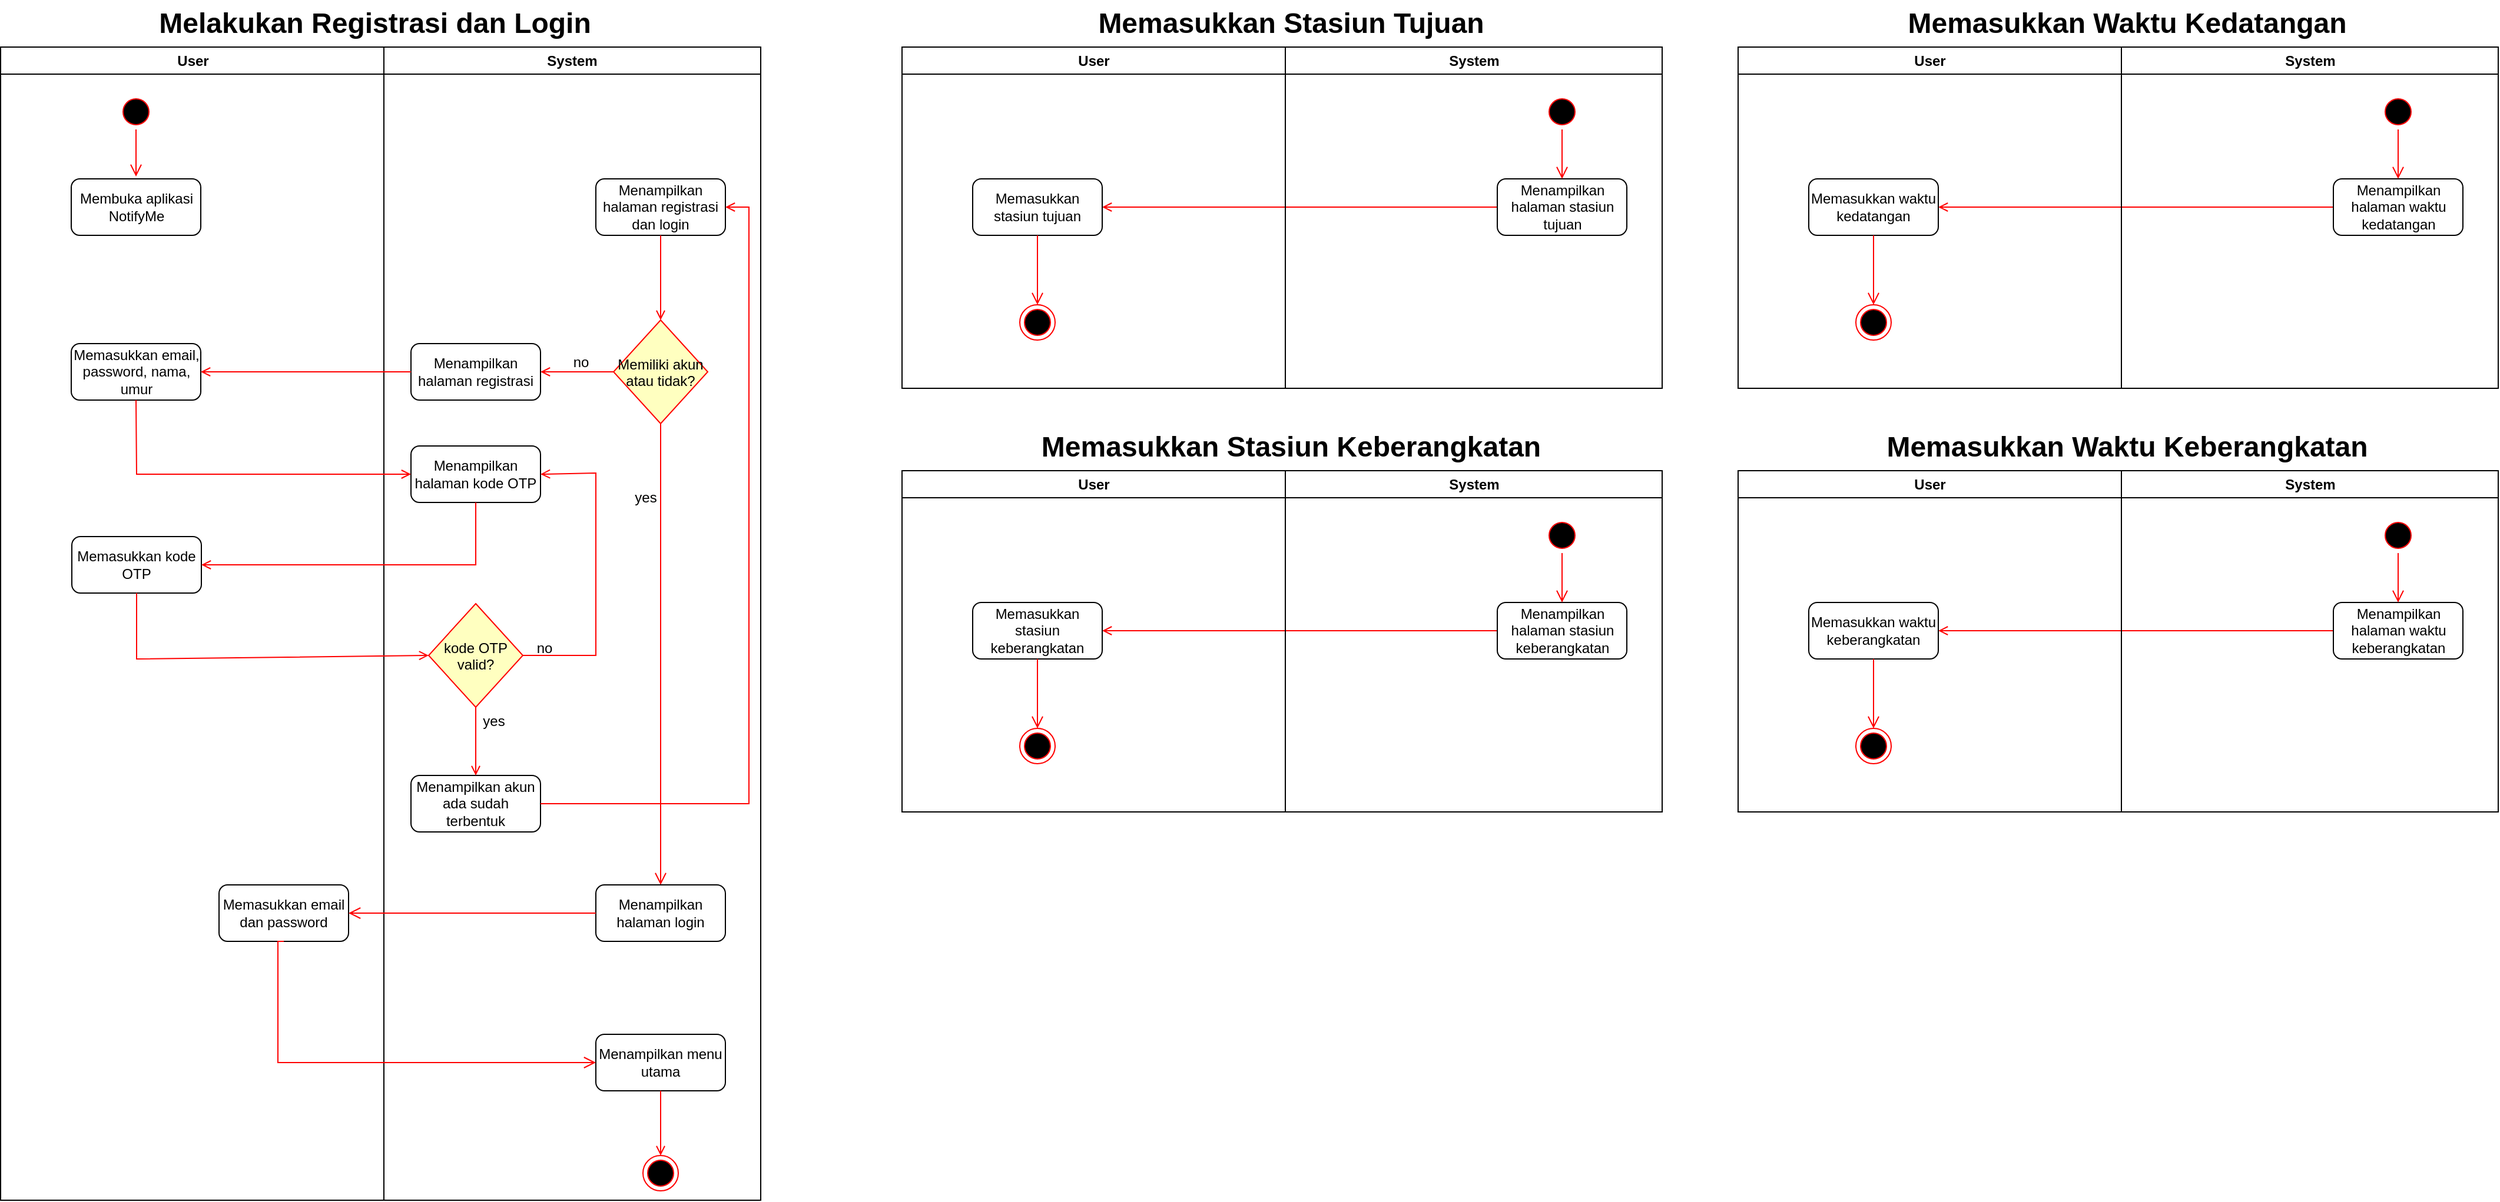 <mxfile version="22.1.8" type="github">
  <diagram name="Page-1" id="e7e014a7-5840-1c2e-5031-d8a46d1fe8dd">
    <mxGraphModel dx="3447" dy="2623" grid="1" gridSize="10" guides="1" tooltips="1" connect="1" arrows="1" fold="1" page="1" pageScale="1" pageWidth="1169" pageHeight="826" background="none" math="0" shadow="0">
      <root>
        <mxCell id="0" />
        <mxCell id="1" parent="0" />
        <mxCell id="2" value="User" style="swimlane;whiteSpace=wrap" parent="1" vertex="1">
          <mxGeometry x="164.5" y="-40" width="325.5" height="980" as="geometry" />
        </mxCell>
        <mxCell id="5" value="" style="ellipse;shape=startState;fillColor=#000000;strokeColor=#ff0000;" parent="2" vertex="1">
          <mxGeometry x="100" y="40" width="30" height="30" as="geometry" />
        </mxCell>
        <mxCell id="6" value="" style="edgeStyle=elbowEdgeStyle;elbow=horizontal;verticalAlign=bottom;endArrow=open;endSize=8;strokeColor=#FF0000;endFill=1;rounded=0" parent="2" source="5" edge="1">
          <mxGeometry x="100" y="40" as="geometry">
            <mxPoint x="115.115" y="110" as="targetPoint" />
          </mxGeometry>
        </mxCell>
        <mxCell id="zjFfiofUmFdudKenRciE-41" value="Membuka aplikasi NotifyMe" style="rounded=1;whiteSpace=wrap;html=1;" parent="2" vertex="1">
          <mxGeometry x="60" y="112" width="110" height="48" as="geometry" />
        </mxCell>
        <mxCell id="zjFfiofUmFdudKenRciE-57" value="Memasukkan email, password, nama, umur" style="rounded=1;whiteSpace=wrap;html=1;" parent="2" vertex="1">
          <mxGeometry x="60" y="252" width="110" height="48" as="geometry" />
        </mxCell>
        <mxCell id="zjFfiofUmFdudKenRciE-55" value="Memasukkan email dan password" style="rounded=1;whiteSpace=wrap;html=1;" parent="2" vertex="1">
          <mxGeometry x="185.5" y="712" width="110" height="48" as="geometry" />
        </mxCell>
        <mxCell id="zjFfiofUmFdudKenRciE-61" value="Memasukkan kode OTP" style="rounded=1;whiteSpace=wrap;html=1;" parent="2" vertex="1">
          <mxGeometry x="60.5" y="416" width="110" height="48" as="geometry" />
        </mxCell>
        <mxCell id="3" value="System" style="swimlane;whiteSpace=wrap" parent="1" vertex="1">
          <mxGeometry x="490" y="-40" width="320" height="980" as="geometry" />
        </mxCell>
        <mxCell id="21" value="Memiliki akun&#xa;atau tidak?" style="rhombus;fillColor=#ffffc0;strokeColor=#ff0000;" parent="3" vertex="1">
          <mxGeometry x="195" y="232" width="80" height="88" as="geometry" />
        </mxCell>
        <mxCell id="23" value="" style="edgeStyle=elbowEdgeStyle;elbow=horizontal;align=left;verticalAlign=top;endArrow=open;endSize=8;strokeColor=#FF0000;endFill=1;rounded=0;exitX=0.5;exitY=1;exitDx=0;exitDy=0;entryX=0.5;entryY=0;entryDx=0;entryDy=0;" parent="3" source="21" target="zjFfiofUmFdudKenRciE-50" edge="1">
          <mxGeometry x="-1" relative="1" as="geometry">
            <mxPoint x="235" y="362.0" as="targetPoint" />
            <Array as="points">
              <mxPoint x="235" y="342" />
            </Array>
          </mxGeometry>
        </mxCell>
        <mxCell id="zjFfiofUmFdudKenRciE-42" value="Menampilkan halaman registrasi dan login" style="rounded=1;whiteSpace=wrap;html=1;" parent="3" vertex="1">
          <mxGeometry x="180" y="112" width="110" height="48" as="geometry" />
        </mxCell>
        <mxCell id="zjFfiofUmFdudKenRciE-46" value="" style="endArrow=open;strokeColor=#FF0000;endFill=1;rounded=0;exitX=0.5;exitY=1;exitDx=0;exitDy=0;entryX=0.5;entryY=0;entryDx=0;entryDy=0;" parent="3" source="zjFfiofUmFdudKenRciE-42" target="21" edge="1">
          <mxGeometry relative="1" as="geometry">
            <mxPoint x="85" y="280" as="sourcePoint" />
            <mxPoint x="85" y="335" as="targetPoint" />
          </mxGeometry>
        </mxCell>
        <mxCell id="19" value="" style="endArrow=open;strokeColor=#FF0000;endFill=1;rounded=0;exitX=0;exitY=0.5;exitDx=0;exitDy=0;entryX=1;entryY=0.5;entryDx=0;entryDy=0;" parent="3" source="21" target="zjFfiofUmFdudKenRciE-48" edge="1">
          <mxGeometry relative="1" as="geometry">
            <mxPoint x="55" y="270" as="sourcePoint" />
            <mxPoint x="133" y="276" as="targetPoint" />
          </mxGeometry>
        </mxCell>
        <mxCell id="zjFfiofUmFdudKenRciE-48" value="Menampilkan halaman registrasi" style="rounded=1;whiteSpace=wrap;html=1;" parent="3" vertex="1">
          <mxGeometry x="23" y="252" width="110" height="48" as="geometry" />
        </mxCell>
        <mxCell id="zjFfiofUmFdudKenRciE-50" value="Menampilkan halaman login" style="rounded=1;whiteSpace=wrap;html=1;" parent="3" vertex="1">
          <mxGeometry x="180" y="712" width="110" height="48" as="geometry" />
        </mxCell>
        <mxCell id="zjFfiofUmFdudKenRciE-51" value="no" style="text;html=1;strokeColor=none;fillColor=none;align=center;verticalAlign=middle;whiteSpace=wrap;rounded=0;" parent="3" vertex="1">
          <mxGeometry x="150" y="264" width="35" height="8" as="geometry" />
        </mxCell>
        <mxCell id="zjFfiofUmFdudKenRciE-53" value="yes" style="text;html=1;strokeColor=none;fillColor=none;align=center;verticalAlign=middle;whiteSpace=wrap;rounded=0;" parent="3" vertex="1">
          <mxGeometry x="205" y="379" width="35" height="8" as="geometry" />
        </mxCell>
        <mxCell id="zjFfiofUmFdudKenRciE-59" value="Menampilkan halaman kode OTP" style="rounded=1;whiteSpace=wrap;html=1;" parent="3" vertex="1">
          <mxGeometry x="23" y="339" width="110" height="48" as="geometry" />
        </mxCell>
        <mxCell id="zjFfiofUmFdudKenRciE-63" value="kode OTP&#xa;valid?" style="rhombus;fillColor=#ffffc0;strokeColor=#ff0000;" parent="3" vertex="1">
          <mxGeometry x="38" y="473" width="80" height="88" as="geometry" />
        </mxCell>
        <mxCell id="zjFfiofUmFdudKenRciE-65" value="" style="endArrow=open;strokeColor=#FF0000;endFill=1;rounded=0;exitX=1;exitY=0.5;exitDx=0;exitDy=0;entryX=1;entryY=0.5;entryDx=0;entryDy=0;" parent="3" source="zjFfiofUmFdudKenRciE-63" target="zjFfiofUmFdudKenRciE-59" edge="1">
          <mxGeometry relative="1" as="geometry">
            <mxPoint x="88" y="396" as="sourcePoint" />
            <mxPoint x="-160" y="449" as="targetPoint" />
            <Array as="points">
              <mxPoint x="180" y="517" />
              <mxPoint x="180" y="362" />
            </Array>
          </mxGeometry>
        </mxCell>
        <mxCell id="zjFfiofUmFdudKenRciE-66" value="no" style="text;html=1;strokeColor=none;fillColor=none;align=center;verticalAlign=middle;whiteSpace=wrap;rounded=0;" parent="3" vertex="1">
          <mxGeometry x="119" y="507" width="35" height="8" as="geometry" />
        </mxCell>
        <mxCell id="zjFfiofUmFdudKenRciE-69" value="yes" style="text;html=1;strokeColor=none;fillColor=none;align=center;verticalAlign=middle;whiteSpace=wrap;rounded=0;" parent="3" vertex="1">
          <mxGeometry x="76" y="569" width="35" height="8" as="geometry" />
        </mxCell>
        <mxCell id="zjFfiofUmFdudKenRciE-68" value="Menampilkan akun ada sudah terbentuk" style="rounded=1;whiteSpace=wrap;html=1;" parent="3" vertex="1">
          <mxGeometry x="23" y="619" width="110" height="48" as="geometry" />
        </mxCell>
        <mxCell id="zjFfiofUmFdudKenRciE-67" value="" style="endArrow=open;strokeColor=#FF0000;endFill=1;rounded=0;exitX=0.5;exitY=1;exitDx=0;exitDy=0;entryX=0.5;entryY=0;entryDx=0;entryDy=0;" parent="3" source="zjFfiofUmFdudKenRciE-63" target="zjFfiofUmFdudKenRciE-68" edge="1">
          <mxGeometry relative="1" as="geometry">
            <mxPoint x="-214.5" y="473" as="sourcePoint" />
            <mxPoint x="-225" y="639" as="targetPoint" />
            <Array as="points">
              <mxPoint x="78" y="585" />
            </Array>
          </mxGeometry>
        </mxCell>
        <mxCell id="zjFfiofUmFdudKenRciE-70" value="" style="endArrow=open;strokeColor=#FF0000;endFill=1;rounded=0;exitX=1;exitY=0.5;exitDx=0;exitDy=0;entryX=1;entryY=0.5;entryDx=0;entryDy=0;" parent="3" source="zjFfiofUmFdudKenRciE-68" target="zjFfiofUmFdudKenRciE-42" edge="1">
          <mxGeometry relative="1" as="geometry">
            <mxPoint x="-10" y="639" as="sourcePoint" />
            <mxPoint x="170" y="579" as="targetPoint" />
            <Array as="points">
              <mxPoint x="310" y="643" />
              <mxPoint x="310" y="136" />
            </Array>
          </mxGeometry>
        </mxCell>
        <mxCell id="38" value="" style="ellipse;shape=endState;fillColor=#000000;strokeColor=#ff0000" parent="3" vertex="1">
          <mxGeometry x="220" y="942" width="30" height="30" as="geometry" />
        </mxCell>
        <mxCell id="zjFfiofUmFdudKenRciE-71" value="Menampilkan menu utama" style="rounded=1;whiteSpace=wrap;html=1;" parent="3" vertex="1">
          <mxGeometry x="180" y="839" width="110" height="48" as="geometry" />
        </mxCell>
        <mxCell id="zjFfiofUmFdudKenRciE-74" value="" style="endArrow=open;strokeColor=#FF0000;endFill=1;rounded=0;exitX=0.5;exitY=1;exitDx=0;exitDy=0;entryX=0.5;entryY=0;entryDx=0;entryDy=0;" parent="3" source="zjFfiofUmFdudKenRciE-71" target="38" edge="1">
          <mxGeometry relative="1" as="geometry">
            <mxPoint x="178.95" y="900" as="sourcePoint" />
            <mxPoint x="178.95" y="972" as="targetPoint" />
          </mxGeometry>
        </mxCell>
        <mxCell id="zjFfiofUmFdudKenRciE-45" value="" style="endArrow=open;strokeColor=#FF0000;endFill=1;rounded=0;entryX=1;entryY=0.5;entryDx=0;entryDy=0;exitX=0;exitY=0.5;exitDx=0;exitDy=0;" parent="1" edge="1" target="zjFfiofUmFdudKenRciE-87" source="zjFfiofUmFdudKenRciE-94">
          <mxGeometry relative="1" as="geometry">
            <mxPoint x="1420" y="150" as="sourcePoint" />
            <mxPoint x="1425.5" y="86" as="targetPoint" />
          </mxGeometry>
        </mxCell>
        <mxCell id="11" value="" style="endArrow=open;strokeColor=#FF0000;endFill=1;rounded=0;exitX=0;exitY=0.5;exitDx=0;exitDy=0;entryX=1;entryY=0.5;entryDx=0;entryDy=0;" parent="1" source="zjFfiofUmFdudKenRciE-48" target="zjFfiofUmFdudKenRciE-57" edge="1">
          <mxGeometry relative="1" as="geometry">
            <mxPoint x="513.0" y="418.107" as="sourcePoint" />
            <mxPoint x="334.5" y="392.57" as="targetPoint" />
          </mxGeometry>
        </mxCell>
        <mxCell id="zjFfiofUmFdudKenRciE-56" value="" style="edgeStyle=elbowEdgeStyle;elbow=horizontal;align=left;verticalAlign=top;endArrow=open;endSize=8;strokeColor=#FF0000;endFill=1;rounded=0;exitX=0;exitY=0.5;exitDx=0;exitDy=0;entryX=1;entryY=0.5;entryDx=0;entryDy=0;" parent="1" source="zjFfiofUmFdudKenRciE-50" target="zjFfiofUmFdudKenRciE-55" edge="1">
          <mxGeometry x="-1" relative="1" as="geometry">
            <mxPoint x="735" y="432.0" as="targetPoint" />
            <mxPoint x="735" y="390" as="sourcePoint" />
            <Array as="points" />
          </mxGeometry>
        </mxCell>
        <mxCell id="zjFfiofUmFdudKenRciE-60" value="" style="endArrow=open;strokeColor=#FF0000;endFill=1;rounded=0;exitX=0.5;exitY=1;exitDx=0;exitDy=0;entryX=0;entryY=0.5;entryDx=0;entryDy=0;" parent="1" source="zjFfiofUmFdudKenRciE-57" target="zjFfiofUmFdudKenRciE-59" edge="1">
          <mxGeometry relative="1" as="geometry">
            <mxPoint x="523" y="346" as="sourcePoint" />
            <mxPoint x="345" y="346" as="targetPoint" />
            <Array as="points">
              <mxPoint x="280" y="323" />
            </Array>
          </mxGeometry>
        </mxCell>
        <mxCell id="zjFfiofUmFdudKenRciE-62" value="" style="endArrow=open;strokeColor=#FF0000;endFill=1;rounded=0;exitX=0.5;exitY=1;exitDx=0;exitDy=0;entryX=1;entryY=0.5;entryDx=0;entryDy=0;" parent="1" source="zjFfiofUmFdudKenRciE-59" target="zjFfiofUmFdudKenRciE-61" edge="1">
          <mxGeometry relative="1" as="geometry">
            <mxPoint x="290" y="370" as="sourcePoint" />
            <mxPoint x="524" y="426" as="targetPoint" />
            <Array as="points">
              <mxPoint x="568" y="400" />
            </Array>
          </mxGeometry>
        </mxCell>
        <mxCell id="zjFfiofUmFdudKenRciE-64" value="" style="endArrow=open;strokeColor=#FF0000;endFill=1;rounded=0;exitX=0.5;exitY=1;exitDx=0;exitDy=0;entryX=0;entryY=0.5;entryDx=0;entryDy=0;" parent="1" source="zjFfiofUmFdudKenRciE-61" target="zjFfiofUmFdudKenRciE-63" edge="1">
          <mxGeometry relative="1" as="geometry">
            <mxPoint x="224.5" y="502" as="sourcePoint" />
            <mxPoint x="224.5" y="574" as="targetPoint" />
            <Array as="points">
              <mxPoint x="280" y="480" />
            </Array>
          </mxGeometry>
        </mxCell>
        <mxCell id="zjFfiofUmFdudKenRciE-72" value="" style="edgeStyle=elbowEdgeStyle;elbow=horizontal;align=left;verticalAlign=top;endArrow=open;endSize=8;strokeColor=#FF0000;endFill=1;rounded=0;exitX=0.5;exitY=1;exitDx=0;exitDy=0;entryX=0;entryY=0.5;entryDx=0;entryDy=0;" parent="1" source="zjFfiofUmFdudKenRciE-55" target="zjFfiofUmFdudKenRciE-71" edge="1">
          <mxGeometry x="-1" relative="1" as="geometry">
            <mxPoint x="470" y="706" as="targetPoint" />
            <mxPoint x="680" y="707" as="sourcePoint" />
            <Array as="points">
              <mxPoint x="400" y="820" />
            </Array>
          </mxGeometry>
        </mxCell>
        <mxCell id="zjFfiofUmFdudKenRciE-82" value="Melakukan Registrasi dan Login" style="text;strokeColor=none;fillColor=none;html=1;fontSize=24;fontStyle=1;verticalAlign=middle;align=center;" parent="1" vertex="1">
          <mxGeometry x="432" y="-80" width="100" height="40" as="geometry" />
        </mxCell>
        <mxCell id="zjFfiofUmFdudKenRciE-84" value="User" style="swimlane;whiteSpace=wrap" parent="1" vertex="1">
          <mxGeometry x="930" y="-40" width="325.5" height="290" as="geometry" />
        </mxCell>
        <mxCell id="zjFfiofUmFdudKenRciE-87" value="Memasukkan stasiun tujuan" style="rounded=1;whiteSpace=wrap;html=1;" parent="zjFfiofUmFdudKenRciE-84" vertex="1">
          <mxGeometry x="60" y="112" width="110" height="48" as="geometry" />
        </mxCell>
        <mxCell id="zjFfiofUmFdudKenRciE-109" value="" style="ellipse;shape=endState;fillColor=#000000;strokeColor=#ff0000" parent="zjFfiofUmFdudKenRciE-84" vertex="1">
          <mxGeometry x="100" y="219" width="30" height="30" as="geometry" />
        </mxCell>
        <mxCell id="zjFfiofUmFdudKenRciE-93" value="" style="edgeStyle=elbowEdgeStyle;elbow=horizontal;align=left;verticalAlign=top;endArrow=open;endSize=8;strokeColor=#FF0000;endFill=1;rounded=0;exitX=0.5;exitY=1;exitDx=0;exitDy=0;entryX=0.5;entryY=0;entryDx=0;entryDy=0;" parent="zjFfiofUmFdudKenRciE-84" source="zjFfiofUmFdudKenRciE-87" target="zjFfiofUmFdudKenRciE-109" edge="1">
          <mxGeometry x="-1" relative="1" as="geometry">
            <mxPoint x="117" y="240" as="targetPoint" />
            <Array as="points" />
            <mxPoint x="117" y="170" as="sourcePoint" />
          </mxGeometry>
        </mxCell>
        <mxCell id="zjFfiofUmFdudKenRciE-91" value="System" style="swimlane;whiteSpace=wrap" parent="1" vertex="1">
          <mxGeometry x="1255.5" y="-40" width="320" height="290" as="geometry" />
        </mxCell>
        <mxCell id="zjFfiofUmFdudKenRciE-94" value="Menampilkan halaman stasiun tujuan" style="rounded=1;whiteSpace=wrap;html=1;" parent="zjFfiofUmFdudKenRciE-91" vertex="1">
          <mxGeometry x="180" y="112" width="110" height="48" as="geometry" />
        </mxCell>
        <mxCell id="zjFfiofUmFdudKenRciE-85" value="" style="ellipse;shape=startState;fillColor=#000000;strokeColor=#ff0000;" parent="zjFfiofUmFdudKenRciE-91" vertex="1">
          <mxGeometry x="220" y="40" width="30" height="30" as="geometry" />
        </mxCell>
        <mxCell id="zjFfiofUmFdudKenRciE-86" value="" style="edgeStyle=elbowEdgeStyle;elbow=horizontal;verticalAlign=bottom;endArrow=open;endSize=8;strokeColor=#FF0000;endFill=1;rounded=0;entryX=0.5;entryY=0;entryDx=0;entryDy=0;exitX=0.5;exitY=1;exitDx=0;exitDy=0;" parent="zjFfiofUmFdudKenRciE-91" source="zjFfiofUmFdudKenRciE-85" edge="1" target="zjFfiofUmFdudKenRciE-94">
          <mxGeometry x="-225.5" y="40" as="geometry">
            <mxPoint x="-210.385" y="110" as="targetPoint" />
            <mxPoint x="244.5" y="50" as="sourcePoint" />
          </mxGeometry>
        </mxCell>
        <mxCell id="zjFfiofUmFdudKenRciE-112" value="Memasukkan Stasiun Tujuan" style="text;strokeColor=none;fillColor=none;html=1;fontSize=24;fontStyle=1;verticalAlign=middle;align=center;" parent="1" vertex="1">
          <mxGeometry x="1210" y="-80" width="100" height="40" as="geometry" />
        </mxCell>
        <mxCell id="bMjNeZS8wDr0kNpgiMqn-99" value="" style="endArrow=open;strokeColor=#FF0000;endFill=1;rounded=0;entryX=1;entryY=0.5;entryDx=0;entryDy=0;exitX=0;exitY=0.5;exitDx=0;exitDy=0;" edge="1" parent="1" source="bMjNeZS8wDr0kNpgiMqn-105" target="bMjNeZS8wDr0kNpgiMqn-101">
          <mxGeometry relative="1" as="geometry">
            <mxPoint x="1420" y="510" as="sourcePoint" />
            <mxPoint x="1425.5" y="446" as="targetPoint" />
          </mxGeometry>
        </mxCell>
        <mxCell id="bMjNeZS8wDr0kNpgiMqn-100" value="User" style="swimlane;whiteSpace=wrap" vertex="1" parent="1">
          <mxGeometry x="930" y="320" width="325.5" height="290" as="geometry" />
        </mxCell>
        <mxCell id="bMjNeZS8wDr0kNpgiMqn-101" value="Memasukkan stasiun keberangkatan" style="rounded=1;whiteSpace=wrap;html=1;" vertex="1" parent="bMjNeZS8wDr0kNpgiMqn-100">
          <mxGeometry x="60" y="112" width="110" height="48" as="geometry" />
        </mxCell>
        <mxCell id="bMjNeZS8wDr0kNpgiMqn-102" value="" style="ellipse;shape=endState;fillColor=#000000;strokeColor=#ff0000" vertex="1" parent="bMjNeZS8wDr0kNpgiMqn-100">
          <mxGeometry x="100" y="219" width="30" height="30" as="geometry" />
        </mxCell>
        <mxCell id="bMjNeZS8wDr0kNpgiMqn-103" value="" style="edgeStyle=elbowEdgeStyle;elbow=horizontal;align=left;verticalAlign=top;endArrow=open;endSize=8;strokeColor=#FF0000;endFill=1;rounded=0;exitX=0.5;exitY=1;exitDx=0;exitDy=0;entryX=0.5;entryY=0;entryDx=0;entryDy=0;" edge="1" parent="bMjNeZS8wDr0kNpgiMqn-100" source="bMjNeZS8wDr0kNpgiMqn-101" target="bMjNeZS8wDr0kNpgiMqn-102">
          <mxGeometry x="-1" relative="1" as="geometry">
            <mxPoint x="117" y="240" as="targetPoint" />
            <Array as="points" />
            <mxPoint x="117" y="170" as="sourcePoint" />
          </mxGeometry>
        </mxCell>
        <mxCell id="bMjNeZS8wDr0kNpgiMqn-104" value="System" style="swimlane;whiteSpace=wrap" vertex="1" parent="1">
          <mxGeometry x="1255.5" y="320" width="320" height="290" as="geometry" />
        </mxCell>
        <mxCell id="bMjNeZS8wDr0kNpgiMqn-105" value="Menampilkan halaman stasiun keberangkatan" style="rounded=1;whiteSpace=wrap;html=1;" vertex="1" parent="bMjNeZS8wDr0kNpgiMqn-104">
          <mxGeometry x="180" y="112" width="110" height="48" as="geometry" />
        </mxCell>
        <mxCell id="bMjNeZS8wDr0kNpgiMqn-106" value="" style="ellipse;shape=startState;fillColor=#000000;strokeColor=#ff0000;" vertex="1" parent="bMjNeZS8wDr0kNpgiMqn-104">
          <mxGeometry x="220" y="40" width="30" height="30" as="geometry" />
        </mxCell>
        <mxCell id="bMjNeZS8wDr0kNpgiMqn-107" value="" style="edgeStyle=elbowEdgeStyle;elbow=horizontal;verticalAlign=bottom;endArrow=open;endSize=8;strokeColor=#FF0000;endFill=1;rounded=0;entryX=0.5;entryY=0;entryDx=0;entryDy=0;exitX=0.5;exitY=1;exitDx=0;exitDy=0;" edge="1" parent="bMjNeZS8wDr0kNpgiMqn-104" source="bMjNeZS8wDr0kNpgiMqn-106" target="bMjNeZS8wDr0kNpgiMqn-105">
          <mxGeometry x="-225.5" y="40" as="geometry">
            <mxPoint x="-210.385" y="110" as="targetPoint" />
            <mxPoint x="244.5" y="50" as="sourcePoint" />
          </mxGeometry>
        </mxCell>
        <mxCell id="bMjNeZS8wDr0kNpgiMqn-108" value="Memasukkan Stasiun Keberangkatan" style="text;strokeColor=none;fillColor=none;html=1;fontSize=24;fontStyle=1;verticalAlign=middle;align=center;" vertex="1" parent="1">
          <mxGeometry x="1210" y="280" width="100" height="40" as="geometry" />
        </mxCell>
        <mxCell id="bMjNeZS8wDr0kNpgiMqn-119" value="" style="endArrow=open;strokeColor=#FF0000;endFill=1;rounded=0;entryX=1;entryY=0.5;entryDx=0;entryDy=0;exitX=0;exitY=0.5;exitDx=0;exitDy=0;" edge="1" parent="1" source="bMjNeZS8wDr0kNpgiMqn-125" target="bMjNeZS8wDr0kNpgiMqn-121">
          <mxGeometry relative="1" as="geometry">
            <mxPoint x="2130" y="510" as="sourcePoint" />
            <mxPoint x="2135.5" y="446" as="targetPoint" />
          </mxGeometry>
        </mxCell>
        <mxCell id="bMjNeZS8wDr0kNpgiMqn-120" value="User" style="swimlane;whiteSpace=wrap" vertex="1" parent="1">
          <mxGeometry x="1640" y="320" width="325.5" height="290" as="geometry" />
        </mxCell>
        <mxCell id="bMjNeZS8wDr0kNpgiMqn-121" value="Memasukkan waktu keberangkatan" style="rounded=1;whiteSpace=wrap;html=1;" vertex="1" parent="bMjNeZS8wDr0kNpgiMqn-120">
          <mxGeometry x="60" y="112" width="110" height="48" as="geometry" />
        </mxCell>
        <mxCell id="bMjNeZS8wDr0kNpgiMqn-122" value="" style="ellipse;shape=endState;fillColor=#000000;strokeColor=#ff0000" vertex="1" parent="bMjNeZS8wDr0kNpgiMqn-120">
          <mxGeometry x="100" y="219" width="30" height="30" as="geometry" />
        </mxCell>
        <mxCell id="bMjNeZS8wDr0kNpgiMqn-123" value="" style="edgeStyle=elbowEdgeStyle;elbow=horizontal;align=left;verticalAlign=top;endArrow=open;endSize=8;strokeColor=#FF0000;endFill=1;rounded=0;exitX=0.5;exitY=1;exitDx=0;exitDy=0;entryX=0.5;entryY=0;entryDx=0;entryDy=0;" edge="1" parent="bMjNeZS8wDr0kNpgiMqn-120" source="bMjNeZS8wDr0kNpgiMqn-121" target="bMjNeZS8wDr0kNpgiMqn-122">
          <mxGeometry x="-1" relative="1" as="geometry">
            <mxPoint x="117" y="240" as="targetPoint" />
            <Array as="points" />
            <mxPoint x="117" y="170" as="sourcePoint" />
          </mxGeometry>
        </mxCell>
        <mxCell id="bMjNeZS8wDr0kNpgiMqn-124" value="System" style="swimlane;whiteSpace=wrap" vertex="1" parent="1">
          <mxGeometry x="1965.5" y="320" width="320" height="290" as="geometry" />
        </mxCell>
        <mxCell id="bMjNeZS8wDr0kNpgiMqn-125" value="Menampilkan halaman waktu keberangkatan" style="rounded=1;whiteSpace=wrap;html=1;" vertex="1" parent="bMjNeZS8wDr0kNpgiMqn-124">
          <mxGeometry x="180" y="112" width="110" height="48" as="geometry" />
        </mxCell>
        <mxCell id="bMjNeZS8wDr0kNpgiMqn-126" value="" style="ellipse;shape=startState;fillColor=#000000;strokeColor=#ff0000;" vertex="1" parent="bMjNeZS8wDr0kNpgiMqn-124">
          <mxGeometry x="220" y="40" width="30" height="30" as="geometry" />
        </mxCell>
        <mxCell id="bMjNeZS8wDr0kNpgiMqn-127" value="" style="edgeStyle=elbowEdgeStyle;elbow=horizontal;verticalAlign=bottom;endArrow=open;endSize=8;strokeColor=#FF0000;endFill=1;rounded=0;entryX=0.5;entryY=0;entryDx=0;entryDy=0;exitX=0.5;exitY=1;exitDx=0;exitDy=0;" edge="1" parent="bMjNeZS8wDr0kNpgiMqn-124" source="bMjNeZS8wDr0kNpgiMqn-126" target="bMjNeZS8wDr0kNpgiMqn-125">
          <mxGeometry x="-225.5" y="40" as="geometry">
            <mxPoint x="-210.385" y="110" as="targetPoint" />
            <mxPoint x="244.5" y="50" as="sourcePoint" />
          </mxGeometry>
        </mxCell>
        <mxCell id="bMjNeZS8wDr0kNpgiMqn-128" value="Memasukkan Waktu Keberangkatan" style="text;strokeColor=none;fillColor=none;html=1;fontSize=24;fontStyle=1;verticalAlign=middle;align=center;" vertex="1" parent="1">
          <mxGeometry x="1920" y="280" width="100" height="40" as="geometry" />
        </mxCell>
        <mxCell id="bMjNeZS8wDr0kNpgiMqn-188" value="" style="endArrow=open;strokeColor=#FF0000;endFill=1;rounded=0;entryX=1;entryY=0.5;entryDx=0;entryDy=0;exitX=0;exitY=0.5;exitDx=0;exitDy=0;" edge="1" parent="1" source="bMjNeZS8wDr0kNpgiMqn-194" target="bMjNeZS8wDr0kNpgiMqn-190">
          <mxGeometry relative="1" as="geometry">
            <mxPoint x="2130" y="150" as="sourcePoint" />
            <mxPoint x="2135.5" y="86" as="targetPoint" />
          </mxGeometry>
        </mxCell>
        <mxCell id="bMjNeZS8wDr0kNpgiMqn-189" value="User" style="swimlane;whiteSpace=wrap" vertex="1" parent="1">
          <mxGeometry x="1640" y="-40" width="325.5" height="290" as="geometry" />
        </mxCell>
        <mxCell id="bMjNeZS8wDr0kNpgiMqn-190" value="Memasukkan waktu kedatangan" style="rounded=1;whiteSpace=wrap;html=1;" vertex="1" parent="bMjNeZS8wDr0kNpgiMqn-189">
          <mxGeometry x="60" y="112" width="110" height="48" as="geometry" />
        </mxCell>
        <mxCell id="bMjNeZS8wDr0kNpgiMqn-191" value="" style="ellipse;shape=endState;fillColor=#000000;strokeColor=#ff0000" vertex="1" parent="bMjNeZS8wDr0kNpgiMqn-189">
          <mxGeometry x="100" y="219" width="30" height="30" as="geometry" />
        </mxCell>
        <mxCell id="bMjNeZS8wDr0kNpgiMqn-192" value="" style="edgeStyle=elbowEdgeStyle;elbow=horizontal;align=left;verticalAlign=top;endArrow=open;endSize=8;strokeColor=#FF0000;endFill=1;rounded=0;exitX=0.5;exitY=1;exitDx=0;exitDy=0;entryX=0.5;entryY=0;entryDx=0;entryDy=0;" edge="1" parent="bMjNeZS8wDr0kNpgiMqn-189" source="bMjNeZS8wDr0kNpgiMqn-190" target="bMjNeZS8wDr0kNpgiMqn-191">
          <mxGeometry x="-1" relative="1" as="geometry">
            <mxPoint x="117" y="240" as="targetPoint" />
            <Array as="points" />
            <mxPoint x="117" y="170" as="sourcePoint" />
          </mxGeometry>
        </mxCell>
        <mxCell id="bMjNeZS8wDr0kNpgiMqn-193" value="System" style="swimlane;whiteSpace=wrap" vertex="1" parent="1">
          <mxGeometry x="1965.5" y="-40" width="320" height="290" as="geometry" />
        </mxCell>
        <mxCell id="bMjNeZS8wDr0kNpgiMqn-194" value="Menampilkan halaman waktu kedatangan" style="rounded=1;whiteSpace=wrap;html=1;" vertex="1" parent="bMjNeZS8wDr0kNpgiMqn-193">
          <mxGeometry x="180" y="112" width="110" height="48" as="geometry" />
        </mxCell>
        <mxCell id="bMjNeZS8wDr0kNpgiMqn-195" value="" style="ellipse;shape=startState;fillColor=#000000;strokeColor=#ff0000;" vertex="1" parent="bMjNeZS8wDr0kNpgiMqn-193">
          <mxGeometry x="220" y="40" width="30" height="30" as="geometry" />
        </mxCell>
        <mxCell id="bMjNeZS8wDr0kNpgiMqn-196" value="" style="edgeStyle=elbowEdgeStyle;elbow=horizontal;verticalAlign=bottom;endArrow=open;endSize=8;strokeColor=#FF0000;endFill=1;rounded=0;entryX=0.5;entryY=0;entryDx=0;entryDy=0;exitX=0.5;exitY=1;exitDx=0;exitDy=0;" edge="1" parent="bMjNeZS8wDr0kNpgiMqn-193" source="bMjNeZS8wDr0kNpgiMqn-195" target="bMjNeZS8wDr0kNpgiMqn-194">
          <mxGeometry x="-225.5" y="40" as="geometry">
            <mxPoint x="-210.385" y="110" as="targetPoint" />
            <mxPoint x="244.5" y="50" as="sourcePoint" />
          </mxGeometry>
        </mxCell>
        <mxCell id="bMjNeZS8wDr0kNpgiMqn-197" value="Memasukkan Waktu Kedatangan" style="text;strokeColor=none;fillColor=none;html=1;fontSize=24;fontStyle=1;verticalAlign=middle;align=center;" vertex="1" parent="1">
          <mxGeometry x="1920" y="-80" width="100" height="40" as="geometry" />
        </mxCell>
      </root>
    </mxGraphModel>
  </diagram>
</mxfile>
